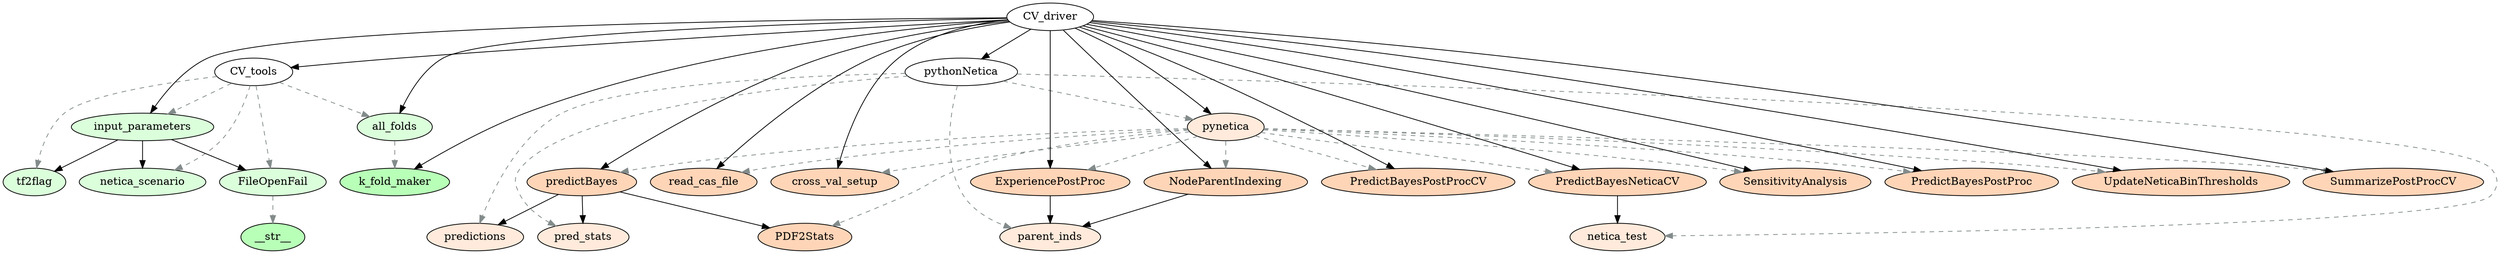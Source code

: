 digraph G {
	graph [bb="0,0,1560,840"];
	node [label="\N"];
	CV_tools	 [fillcolor="#FFFFFFB2",
		fontcolor="#000000",
		group=0,
		height=0.5,
		label=CV_tools,
		pos="609.92,531.11",
		style=filled,
		width=1.2638];
	CV_tools__tf2flag	 [fillcolor="#CCFFCCB2",
		fontcolor="#000000",
		group=1,
		height=0.5,
		label=tf2flag,
		pos="425.97,619.65",
		style=filled,
		width=0.95686];
	CV_tools -> CV_tools__tf2flag	 [color=azure4,
		pos="e,451.43,607.39 580.77,545.14 548.18,560.83 495.42,586.22 460.71,602.93",
		style=dashed];
	CV_tools__all_folds	 [fillcolor="#CCFFCCB2",
		fontcolor="#000000",
		group=1,
		height=0.5,
		label=all_folds,
		pos="748.14,639.62",
		style=filled,
		width=1.1735];
	CV_tools -> CV_tools__all_folds	 [color=azure4,
		pos="e,727.76,623.62 630.61,547.36 654.26,565.92 693.11,596.42 719.62,617.23",
		style=dashed];
	CV_tools__netica_scenario	 [fillcolor="#CCFFCCB2",
		fontcolor="#000000",
		group=1,
		height=0.5,
		label=netica_scenario,
		pos="392.99,360.71",
		style=filled,
		width=1.8776];
	CV_tools -> CV_tools__netica_scenario	 [color=azure4,
		pos="e,415.01,378.01 589.12,514.77 550.48,484.42 467.52,419.26 422.88,384.19",
		style=dashed];
	CV_tools__FileOpenFail	 [fillcolor="#CCFFCCB2",
		fontcolor="#000000",
		group=1,
		height=0.5,
		label=FileOpenFail,
		pos="320.8,514.12",
		style=filled,
		width=1.6249];
	CV_tools -> CV_tools__FileOpenFail	 [color=azure4,
		pos="e,378.35,517.5 564.74,528.46 517.52,525.68 442.88,521.29 388.59,518.1",
		style=dashed];
	CV_tools__input_parameters	 [fillcolor="#CCFFCCB2",
		fontcolor="#000000",
		group=1,
		height=0.5,
		label=input_parameters,
		pos="612.95,471.21",
		style=filled,
		width=2.0582];
	CV_tools -> CV_tools__input_parameters	 [color=azure4,
		pos="e,612.03,489.39 610.84,512.81 611.05,508.63 611.28,504.09 611.51,499.6",
		style=dashed];
	pythonNetica	 [fillcolor="#FFFFFFB2",
		fontcolor="#000000",
		group=0,
		height=0.5,
		label=pythonNetica,
		pos="1254.4,252.2",
		style=filled,
		width=1.661];
	pythonNetica__predictions	 [fillcolor="#FFE1CCB2",
		fontcolor="#000000",
		group=2,
		height=0.5,
		label=predictions,
		pos="1454.9,123.58",
		style=filled,
		width=1.4263];
	pythonNetica -> pythonNetica__predictions	 [color=azure4,
		pos="e,1430.1,139.46 1280.2,235.64 1316.3,212.5 1381.9,170.43 1421.6,144.95",
		style=dashed];
	pythonNetica__pred_stats	 [fillcolor="#FFE1CCB2",
		fontcolor="#000000",
		group=2,
		height=0.5,
		label=pred_stats,
		pos="1513,232",
		style=filled,
		width=1.3179];
	pythonNetica -> pythonNetica__pred_stats	 [color=azure4,
		pos="e,1466.4,235.64 1312.5,247.66 1355.4,244.31 1413.6,239.77 1456.2,236.44",
		style=dashed];
	pythonNetica__pynetica	 [fillcolor="#FFE1CCB2",
		fontcolor="#000000",
		group=2,
		height=0.5,
		label=pynetica,
		pos="1155.9,505.94",
		style=filled,
		width=1.1555];
	pythonNetica -> pythonNetica__pynetica	 [color=azure4,
		pos="e,1163,487.86 1247.4,270.44 1230.3,314.34 1187,426.03 1166.7,478.25",
		style=dashed];
	pythonNetica__parent_inds	 [fillcolor="#FFE1CCB2",
		fontcolor="#000000",
		group=2,
		height=0.5,
		label=parent_inds,
		pos="1209.3,17.85",
		style=filled,
		width=1.4804];
	pythonNetica -> pythonNetica__parent_inds	 [color=azure4,
		pos="e,1212.8,35.911 1251,234.2 1243.2,193.56 1224.1,94.454 1214.7,45.77",
		style=dashed];
	pythonNetica__netica_test	 [fillcolor="#FFE1CCB2",
		fontcolor="#000000",
		group=2,
		height=0.5,
		label=netica_test,
		pos="1065.9,23.213",
		style=filled,
		width=1.3721];
	pythonNetica -> pythonNetica__netica_test	 [color=azure4,
		pos="e,1080.2,40.547 1240,234.61 1206.8,194.3 1125.1,95.132 1086.6,48.377",
		style=dashed];
	CV_tools__input_parameters -> CV_tools__netica_scenario	 [pos="e,424.86,376.72 580.49,454.9 541.6,435.37 476.41,402.62 434.06,381.34"];
	CV_tools__input_parameters -> CV_tools__tf2flag	 [pos="e,445.12,604.45 591.13,488.52 556.83,515.76 490.36,568.53 453.05,598.15"];
	CV_tools__input_parameters -> CV_tools__FileOpenFail	 [pos="e,373.67,506.35 549.19,480.57 500.13,487.78 432.68,497.68 383.81,504.86"];
	CV_tools__all_folds__k_fold_maker	 [fillcolor="#99FF99B2",
		fontcolor="#000000",
		group=1,
		height=0.5,
		label=k_fold_maker,
		pos="817.16,802.28",
		style=filled,
		width=1.7151];
	CV_tools__all_folds -> CV_tools__all_folds__k_fold_maker	 [color=azure4,
		pos="e,809.44,784.09 755.66,657.33 767.68,685.66 791.31,741.37 805.53,774.86",
		style=dashed];
	CV_tools__FileOpenFail____str__	 [fillcolor="#99FF99B2",
		fontcolor="#000000",
		group=1,
		height=0.5,
		label=__str__,
		pos="38.384,525.12",
		style=filled,
		width=1.0652];
	CV_tools__FileOpenFail -> CV_tools__FileOpenFail____str__	 [color=azure4,
		pos="e,76.611,523.63 262.63,516.38 210.73,518.41 135.62,521.33 86.891,523.23",
		style=dashed];
	pythonNetica__pynetica__PDF2Stats	 [fillcolor="#FFC399B2",
		fontcolor="#000000",
		group=2,
		height=0.5,
		label=PDF2Stats,
		pos="1437.3,491.53",
		style=filled,
		width=1.3721];
	pythonNetica__pynetica -> pythonNetica__pynetica__PDF2Stats	 [color=azure4,
		pos="e,1388,494.05 1197.4,503.82 1245.1,501.37 1323.7,497.35 1377.9,494.57",
		style=dashed];
	pythonNetica__pynetica__read_cas_file	 [fillcolor="#FFC399B2",
		fontcolor="#000000",
		group=2,
		height=0.5,
		label=read_cas_file,
		pos="1021.5,746.13",
		style=filled,
		width=1.6249];
	pythonNetica__pynetica -> pythonNetica__pynetica__read_cas_file	 [color=azure4,
		pos="e,1031.6,728.12 1146,523.6 1122.7,565.23 1064.3,669.71 1036.5,719.26",
		style=dashed];
	pythonNetica__pynetica__cross_val_setup	 [fillcolor="#FFC399B2",
		fontcolor="#000000",
		group=2,
		height=0.5,
		label=cross_val_setup,
		pos="1214.5,744.95",
		style=filled,
		width=1.9137];
	pythonNetica__pynetica -> pythonNetica__pynetica__cross_val_setup	 [color=azure4,
		pos="e,1210,726.77 1160.3,523.91 1170.5,565.26 1195.5,667.42 1207.6,717.03",
		style=dashed];
	pythonNetica__pynetica__predictBayes	 [fillcolor="#FFC399B2",
		fontcolor="#000000",
		group=2,
		height=0.5,
		label=predictBayes,
		pos="1307.6,359.98",
		style=filled,
		width=1.6249];
	pythonNetica__pynetica -> pythonNetica__pynetica__predictBayes	 [color=azure4,
		pos="e,1289.4,377.51 1173,489.48 1199.6,463.91 1251,414.5 1282,384.65",
		style=dashed];
	pythonNetica__pynetica__ExperiencePostProc	 [fillcolor="#FFC399B2",
		fontcolor="#000000",
		group=2,
		height=0.5,
		label=ExperiencePostProc,
		pos="1096.1,284.74",
		style=filled,
		width=2.329];
	pythonNetica__pynetica -> pythonNetica__pynetica__ExperiencePostProc	 [color=azure4,
		pos="e,1101,302.78 1151,487.84 1140.6,449.26 1116.1,358.72 1103.7,312.68",
		style=dashed];
	pythonNetica__pynetica__NodeParentIndexing	 [fillcolor="#FFC399B2",
		fontcolor="#000000",
		group=2,
		height=0.5,
		label=NodeParentIndexing,
		pos="1051.3,233.47",
		style=filled,
		width=2.3831];
	pythonNetica__pynetica -> pythonNetica__pynetica__NodeParentIndexing	 [color=azure4,
		pos="e,1058.2,251.41 1149.1,488.06 1131.2,441.59 1083.3,316.71 1061.9,260.98",
		style=dashed];
	pythonNetica__pynetica__PredictBayesPostProcCV	 [fillcolor="#FFC399B2",
		fontcolor="#000000",
		group=2,
		height=0.5,
		label=PredictBayesPostProcCV,
		pos="1101.8,694.88",
		style=filled,
		width=2.8886];
	pythonNetica__pynetica -> pythonNetica__pynetica__PredictBayesPostProcCV	 [color=azure4,
		pos="e,1106.9,676.82 1150.7,524.06 1141.2,557.21 1121,627.83 1109.7,667.09",
		style=dashed];
	pythonNetica__pynetica__PredictBayesNeticaCV	 [fillcolor="#FFC399B2",
		fontcolor="#000000",
		group=2,
		height=0.5,
		label=PredictBayesNeticaCV,
		pos="902.56,279.43",
		style=filled,
		width=2.6359];
	pythonNetica__pynetica -> pythonNetica__pynetica__PredictBayesNeticaCV	 [color=azure4,
		pos="e,922.34,297.12 1137.7,489.65 1093.8,450.38 981.85,350.31 929.86,303.83",
		style=dashed];
	pythonNetica__pynetica__SensitivityAnalysis	 [fillcolor="#FFC399B2",
		fontcolor="#000000",
		group=2,
		height=0.5,
		label=SensitivityAnalysis,
		pos="905.76,681.95",
		style=filled,
		width=2.2567];
	pythonNetica__pynetica -> pythonNetica__pynetica__SensitivityAnalysis	 [color=azure4,
		pos="e,930.48,664.56 1133.7,521.56 1089.6,552.64 990.44,622.37 938.67,658.8",
		style=dashed];
	pythonNetica__pynetica__PredictBayesPostProc	 [fillcolor="#FFC399B2",
		fontcolor="#000000",
		group=2,
		height=0.5,
		label=PredictBayesPostProc,
		pos="1131.3,821.6",
		style=filled,
		width=2.5276];
	pythonNetica__pynetica -> pythonNetica__pynetica__PredictBayesPostProc	 [color=azure4,
		pos="e,1132.7,803.21 1154.5,524.28 1150.4,577.02 1138.5,729.39 1133.5,793.08",
		style=dashed];
	pythonNetica__pynetica__UpdateNeticaBinThresholds	 [fillcolor="#FFC399B2",
		fontcolor="#000000",
		group=2,
		height=0.5,
		label=UpdateNeticaBinThresholds,
		pos="1355.1,609.5",
		style=filled,
		width=3.1775];
	pythonNetica__pynetica -> pythonNetica__pynetica__UpdateNeticaBinThresholds	 [color=azure4,
		pos="e,1321.7,592.14 1182.8,519.91 1216.1,537.24 1273.3,566.98 1312.6,587.41",
		style=dashed];
	pythonNetica__pynetica__SummarizePostProcCV	 [fillcolor="#FFC399B2",
		fontcolor="#000000",
		group=2,
		height=0.5,
		label=SummarizePostProcCV,
		pos="1312.1,698.56",
		style=filled,
		width=2.69];
	pythonNetica__pynetica -> pythonNetica__pynetica__SummarizePostProcCV	 [color=azure4,
		pos="e,1297.6,680.67 1169.8,523.04 1197.3,556.9 1258.7,632.7 1291.2,672.7",
		style=dashed];
	pythonNetica__pynetica__predictBayes -> pythonNetica__pynetica__PDF2Stats	 [pos="e,1420.4,474.41 1324.9,377.45 1347.6,400.48 1387.6,441.11 1413.3,467.15"];
	pythonNetica__pynetica__predictBayes -> pythonNetica__predictions	 [pos="e,1443.9,141.23 1318.7,342.21 1344.4,300.95 1408.2,198.49 1438.5,149.92"];
	pythonNetica__pynetica__predictBayes -> pythonNetica__pred_stats	 [pos="e,1488.2,247.48 1333.7,343.77 1370.8,320.65 1438.9,278.19 1479.7,252.78"];
	pythonNetica__pynetica__NodeParentIndexing -> pythonNetica__parent_inds	 [pos="e,1196.5,35.359 1064.5,215.46 1092.5,177.22 1158.1,87.812 1190.5,43.575"];
	pythonNetica__pynetica__PredictBayesNeticaCV -> pythonNetica__netica_test	 [pos="e,1054.7,40.869 914.05,261.41 942.41,216.93 1015.9,101.71 1049.1,49.553"];
	pythonNetica__pynetica__ExperiencePostProc -> pythonNetica__parent_inds	 [pos="e,1201.7,35.97 1103.9,266.39 1123.4,220.38 1174.5,99.875 1197.7,45.35"];
	CV_driver	 [height=0.5,
		pos="995.84,526.71",
		width=1.3721];
	CV_driver -> pythonNetica__pynetica__SensitivityAnalysis	 [pos="e,916.25,663.87 985.51,544.52 969.78,571.63 939.71,623.44 921.33,655.12"];
	CV_driver -> pythonNetica__pynetica__PredictBayesNeticaCV	 [pos="e,909.43,297.64 988.98,508.53 972.81,465.66 932.21,358.04 912.98,307.05"];
	CV_driver -> pythonNetica__pynetica__UpdateNeticaBinThresholds	 [pos="e,1290.4,594.6 1037.8,536.37 1097.2,550.06 1206.8,575.32 1280.3,592.26"];
	CV_driver -> pythonNetica__pynetica__ExperiencePostProc	 [pos="e,1088.6,302.81 1003.4,508.53 1020.8,466.47 1064,362.28 1084.7,312.32"];
	CV_driver -> pythonNetica	 [pos="e,1237.9,269.71 1012,509.54 1056.2,462.67 1178.9,332.35 1230.8,277.28"];
	CV_driver -> CV_tools	 [pos="e,655.49,530.59 946.18,527.28 874.14,528.1 741.06,529.62 665.72,530.48"];
	CV_driver -> pythonNetica__pynetica__PredictBayesPostProcCV	 [pos="e,1090.5,676.93 1007,544.39 1025.6,573.96 1063.2,633.62 1085,668.28"];
	CV_driver -> pythonNetica__pynetica	 [pos="e,1115.9,511.13 1042.6,520.65 1062.5,518.07 1085.7,515.05 1105.9,512.43"];
	CV_driver -> pythonNetica__pynetica__NodeParentIndexing	 [pos="e,1047.8,251.81 999.31,508.37 1008.7,458.69 1034.7,321.28 1046,261.67"];
	CV_driver -> pythonNetica__pynetica__predictBayes	 [pos="e,1278.3,375.68 1023.8,511.77 1079.8,481.83 1205.8,414.46 1269.4,380.44"];
	CV_driver -> pythonNetica__pynetica__cross_val_setup	 [pos="e,1196.8,727.3 1013,543.84 1051.4,582.21 1144.6,675.23 1189.5,720.03"];
	CV_driver -> pythonNetica__pynetica__read_cas_file	 [pos="e,1019.4,728.01 997.98,545.05 1002.5,583.38 1012.9,672.23 1018.2,717.91"];
	CV_driver -> CV_tools__all_folds	 [pos="e,777.09,626.42 964.97,540.79 919.74,561.4 835.53,599.79 786.42,622.17"];
	CV_driver -> pythonNetica__pynetica__SummarizePostProcCV	 [pos="e,1280.8,681.51 1023.4,541.66 1079.2,572.02 1206.2,641 1271.6,676.52"];
	CV_driver -> CV_tools__input_parameters	 [pos="e,676.82,480.47 949.65,520.02 884.46,510.57 764.74,493.21 687.02,481.94"];
	CV_driver -> pythonNetica__pynetica__PredictBayesPostProc	 [pos="e,1122.9,803.46 1004.1,544.72 1027,594.59 1091.4,734.75 1118.7,794.29"];
	CV_driver -> CV_tools__all_folds__k_fold_maker	 [pos="e,828.74,784.41 984.39,544.37 953.89,591.41 870.55,719.94 834.34,775.79"];
}
